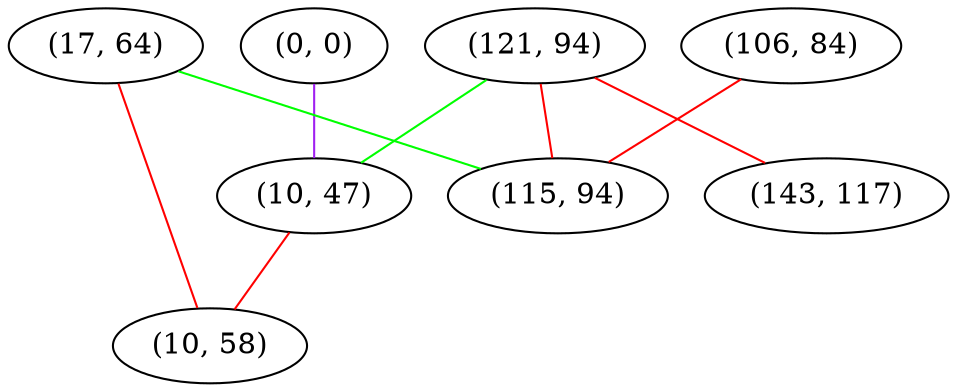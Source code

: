 graph "" {
"(0, 0)";
"(121, 94)";
"(17, 64)";
"(143, 117)";
"(10, 47)";
"(106, 84)";
"(10, 58)";
"(115, 94)";
"(0, 0)" -- "(10, 47)"  [color=purple, key=0, weight=4];
"(121, 94)" -- "(10, 47)"  [color=green, key=0, weight=2];
"(121, 94)" -- "(143, 117)"  [color=red, key=0, weight=1];
"(121, 94)" -- "(115, 94)"  [color=red, key=0, weight=1];
"(17, 64)" -- "(115, 94)"  [color=green, key=0, weight=2];
"(17, 64)" -- "(10, 58)"  [color=red, key=0, weight=1];
"(10, 47)" -- "(10, 58)"  [color=red, key=0, weight=1];
"(106, 84)" -- "(115, 94)"  [color=red, key=0, weight=1];
}
